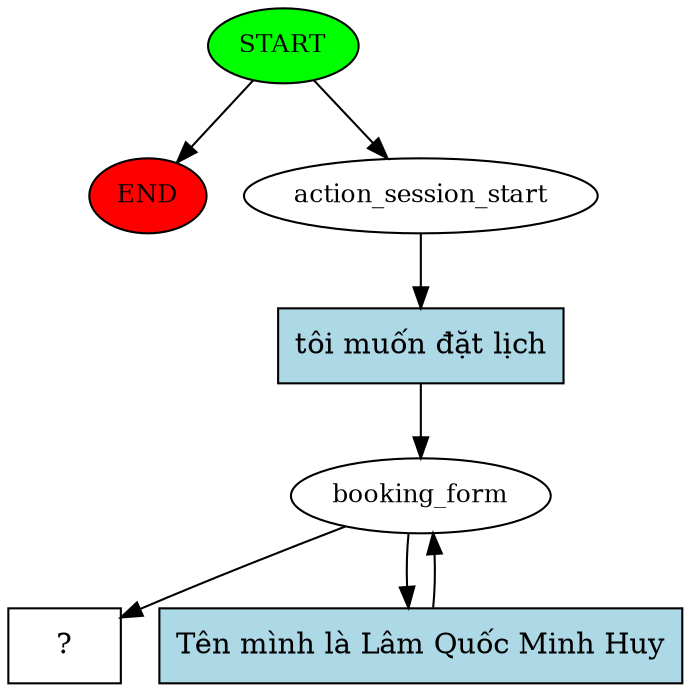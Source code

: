 digraph  {
0 [class="start active", fillcolor=green, fontsize=12, label=START, style=filled];
"-1" [class=end, fillcolor=red, fontsize=12, label=END, style=filled];
1 [class=active, fontsize=12, label=action_session_start];
2 [class=active, fontsize=12, label=booking_form];
4 [class="intent dashed active", label="  ?  ", shape=rect];
5 [class="intent active", fillcolor=lightblue, label="tôi muốn đặt lịch", shape=rect, style=filled];
6 [class="intent active", fillcolor=lightblue, label="Tên mình là Lâm Quốc Minh Huy", shape=rect, style=filled];
0 -> "-1"  [class="", key=NONE, label=""];
0 -> 1  [class=active, key=NONE, label=""];
1 -> 5  [class=active, key=0];
2 -> 4  [class=active, key=NONE, label=""];
2 -> 6  [class=active, key=0];
5 -> 2  [class=active, key=0];
6 -> 2  [class=active, key=0];
}
